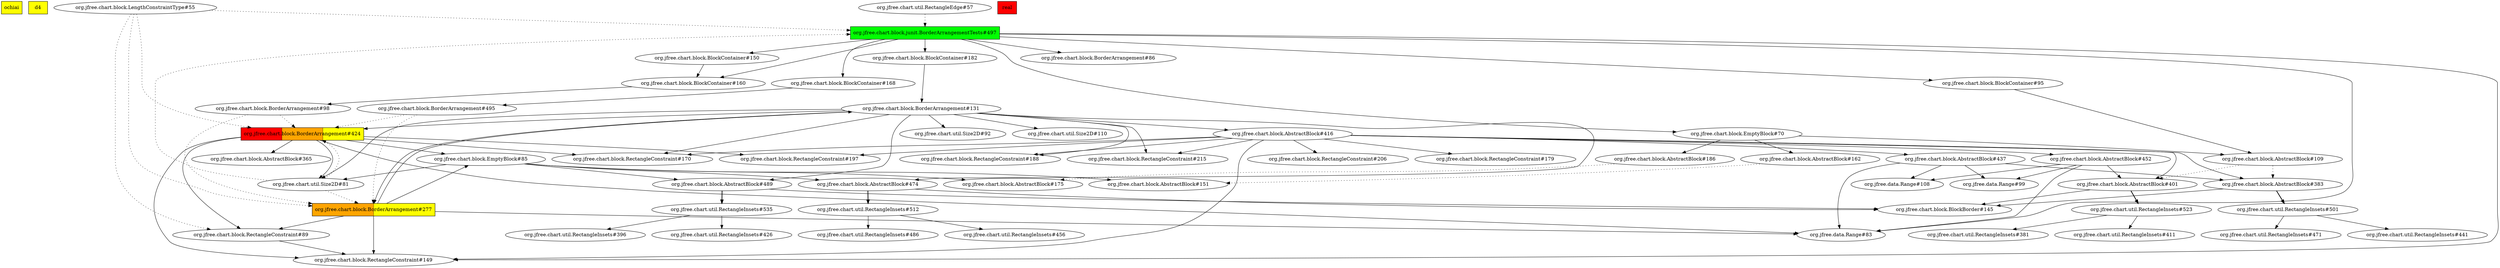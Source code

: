 digraph enhanced {
	"ochiai" [style=striped shape=box fillcolor="yellow"];
	"d4" [style=striped shape=box fillcolor="yellow"];
	"org.jfree.chart.block.junit.BorderArrangementTests#497" [style=striped shape=box fillcolor="green"];
	"org.jfree.chart.block.BorderArrangement#424" [style=striped shape=box fillcolor="red:orange:yellow"];
	"real" [style=striped shape=box fillcolor="red"];
	"org.jfree.chart.block.BorderArrangement#277" [style=striped shape=box fillcolor="orange:yellow"];
	"org.jfree.chart.util.RectangleInsets#535" -> "org.jfree.chart.util.RectangleInsets#396";
	"org.jfree.chart.block.AbstractBlock#474" -> "org.jfree.chart.util.RectangleInsets#512" [style=bold];
	"org.jfree.chart.block.BorderArrangement#424" -> "org.jfree.chart.block.EmptyBlock#85";
	"org.jfree.chart.block.BorderArrangement#277" -> "org.jfree.chart.block.EmptyBlock#85";
	"org.jfree.chart.block.junit.BorderArrangementTests#497" -> "org.jfree.chart.block.BlockContainer#182";
	"org.jfree.chart.block.LengthConstraintType#55" -> "org.jfree.chart.block.junit.BorderArrangementTests#497" [style=dotted];
	"org.jfree.chart.util.Size2D#81" -> "org.jfree.chart.block.junit.BorderArrangementTests#497" [style=dotted];
	"org.jfree.chart.util.RectangleEdge#57" -> "org.jfree.chart.block.junit.BorderArrangementTests#497" [style=dotted];
	"org.jfree.chart.block.AbstractBlock#416" -> "org.jfree.chart.block.RectangleConstraint#206";
	"org.jfree.chart.util.RectangleInsets#501" -> "org.jfree.chart.util.RectangleInsets#471";
	"org.jfree.chart.block.BorderArrangement#131" -> "org.jfree.chart.util.Size2D#81";
	"org.jfree.chart.block.EmptyBlock#85" -> "org.jfree.chart.util.Size2D#81";
	"org.jfree.chart.block.BorderArrangement#424" -> "org.jfree.chart.util.Size2D#81";
	"org.jfree.chart.block.AbstractBlock#416" -> "org.jfree.chart.block.AbstractBlock#452";
	"org.jfree.chart.block.EmptyBlock#85" -> "org.jfree.chart.block.AbstractBlock#175";
	"org.jfree.chart.block.AbstractBlock#186" -> "org.jfree.chart.block.AbstractBlock#175" [style=dotted];
	"org.jfree.chart.util.RectangleInsets#535" -> "org.jfree.chart.util.RectangleInsets#426";
	"org.jfree.chart.block.LengthConstraintType#55" -> "org.jfree.chart.block.BorderArrangement#424" [style=dotted];
	"org.jfree.chart.block.BorderArrangement#131" -> "org.jfree.chart.block.BorderArrangement#424";
	"org.jfree.chart.block.BorderArrangement#98" -> "org.jfree.chart.block.BorderArrangement#424" [style=dotted];
	"org.jfree.chart.util.Size2D#81" -> "org.jfree.chart.block.BorderArrangement#424" [style=dotted];
	"org.jfree.chart.block.BorderArrangement#495" -> "org.jfree.chart.block.BorderArrangement#424" [style=dotted];
	"org.jfree.chart.block.BorderArrangement#131" -> "org.jfree.chart.block.AbstractBlock#416";
	"org.jfree.chart.block.AbstractBlock#383" -> "org.jfree.chart.block.BlockBorder#145";
	"org.jfree.chart.block.AbstractBlock#474" -> "org.jfree.chart.block.BlockBorder#145";
	"org.jfree.chart.block.AbstractBlock#401" -> "org.jfree.chart.block.BlockBorder#145";
	"org.jfree.chart.block.AbstractBlock#489" -> "org.jfree.chart.block.BlockBorder#145";
	"org.jfree.chart.block.junit.BorderArrangementTests#497" -> "org.jfree.chart.block.EmptyBlock#70";
	"org.jfree.chart.block.BlockContainer#160" -> "org.jfree.chart.block.BorderArrangement#98";
	"org.jfree.chart.block.AbstractBlock#452" -> "org.jfree.data.Range#108";
	"org.jfree.chart.block.AbstractBlock#437" -> "org.jfree.data.Range#108";
	"org.jfree.chart.block.AbstractBlock#383" -> "org.jfree.chart.util.RectangleInsets#501" [style=bold];
	"org.jfree.chart.block.BorderArrangement#424" -> "org.jfree.chart.block.RectangleConstraint#197";
	"org.jfree.chart.block.AbstractBlock#416" -> "org.jfree.chart.block.RectangleConstraint#197";
	"org.jfree.chart.util.RectangleInsets#523" -> "org.jfree.chart.util.RectangleInsets#381";
	"org.jfree.chart.block.EmptyBlock#70" -> "org.jfree.chart.block.AbstractBlock#162";
	"org.jfree.chart.block.BorderArrangement#131" -> "org.jfree.chart.util.Size2D#92";
	"org.jfree.chart.block.BlockContainer#182" -> "org.jfree.chart.block.BorderArrangement#131";
	"org.jfree.chart.block.BorderArrangement#277" -> "org.jfree.chart.block.BorderArrangement#131";
	"org.jfree.chart.block.BorderArrangement#424" -> "org.jfree.chart.block.AbstractBlock#365";
	"org.jfree.chart.block.BorderArrangement#131" -> "org.jfree.chart.block.AbstractBlock#489";
	"org.jfree.chart.block.EmptyBlock#85" -> "org.jfree.chart.block.AbstractBlock#489";
	"org.jfree.chart.block.AbstractBlock#452" -> "org.jfree.chart.block.AbstractBlock#401";
	"org.jfree.chart.block.AbstractBlock#416" -> "org.jfree.chart.block.AbstractBlock#401";
	"org.jfree.chart.block.AbstractBlock#109" -> "org.jfree.chart.block.AbstractBlock#401" [style=dotted];
	"org.jfree.chart.block.junit.BorderArrangementTests#497" -> "org.jfree.chart.block.BlockContainer#95";
	"org.jfree.chart.block.BlockContainer#168" -> "org.jfree.chart.block.BorderArrangement#495";
	"org.jfree.chart.block.BorderArrangement#131" -> "org.jfree.chart.util.Size2D#110";
	"org.jfree.chart.block.junit.BorderArrangementTests#497" -> "org.jfree.chart.block.BorderArrangement#86";
	"org.jfree.chart.block.BorderArrangement#131" -> "org.jfree.chart.block.RectangleConstraint#188";
	"org.jfree.chart.block.AbstractBlock#416" -> "org.jfree.chart.block.RectangleConstraint#188";
	"org.jfree.chart.util.RectangleInsets#523" -> "org.jfree.chart.util.RectangleInsets#411";
	"org.jfree.chart.util.RectangleInsets#512" -> "org.jfree.chart.util.RectangleInsets#456";
	"org.jfree.chart.block.junit.BorderArrangementTests#497" -> "org.jfree.chart.block.BlockContainer#160";
	"org.jfree.chart.block.BlockContainer#150" -> "org.jfree.chart.block.BlockContainer#160";
	"org.jfree.chart.block.AbstractBlock#489" -> "org.jfree.chart.util.RectangleInsets#535" [style=bold];
	"org.jfree.chart.block.AbstractBlock#452" -> "org.jfree.data.Range#99";
	"org.jfree.chart.block.AbstractBlock#437" -> "org.jfree.data.Range#99";
	"org.jfree.chart.block.LengthConstraintType#55" -> "org.jfree.chart.block.RectangleConstraint#89" [style=dotted];
	"org.jfree.chart.block.BorderArrangement#424" -> "org.jfree.chart.block.RectangleConstraint#89";
	"org.jfree.chart.block.BorderArrangement#277" -> "org.jfree.chart.block.RectangleConstraint#89";
	"org.jfree.chart.block.junit.BorderArrangementTests#497" -> "org.jfree.chart.block.RectangleConstraint#149";
	"org.jfree.chart.block.RectangleConstraint#89" -> "org.jfree.chart.block.RectangleConstraint#149";
	"org.jfree.chart.block.BorderArrangement#424" -> "org.jfree.chart.block.RectangleConstraint#149";
	"org.jfree.chart.block.AbstractBlock#416" -> "org.jfree.chart.block.RectangleConstraint#149";
	"org.jfree.chart.block.BorderArrangement#277" -> "org.jfree.chart.block.RectangleConstraint#149";
	"org.jfree.chart.block.AbstractBlock#162" -> "org.jfree.chart.block.AbstractBlock#151" [style=dotted];
	"org.jfree.chart.block.EmptyBlock#85" -> "org.jfree.chart.block.AbstractBlock#151";
	"org.jfree.chart.block.BorderArrangement#131" -> "org.jfree.chart.block.AbstractBlock#474";
	"org.jfree.chart.block.EmptyBlock#85" -> "org.jfree.chart.block.AbstractBlock#474";
	"org.jfree.chart.block.junit.BorderArrangementTests#497" -> "org.jfree.chart.block.BlockContainer#168";
	"org.jfree.chart.block.AbstractBlock#416" -> "org.jfree.chart.block.AbstractBlock#437";
	"org.jfree.chart.util.RectangleInsets#501" -> "org.jfree.chart.util.RectangleInsets#441";
	"org.jfree.chart.util.RectangleInsets#512" -> "org.jfree.chart.util.RectangleInsets#486";
	"org.jfree.chart.block.AbstractBlock#452" -> "org.jfree.data.Range#83";
	"org.jfree.chart.block.junit.BorderArrangementTests#497" -> "org.jfree.data.Range#83";
	"org.jfree.chart.block.BorderArrangement#424" -> "org.jfree.data.Range#83";
	"org.jfree.chart.block.BorderArrangement#277" -> "org.jfree.data.Range#83";
	"org.jfree.chart.block.AbstractBlock#437" -> "org.jfree.data.Range#83";
	"org.jfree.chart.block.BorderArrangement#131" -> "org.jfree.chart.block.RectangleConstraint#170";
	"org.jfree.chart.block.BorderArrangement#424" -> "org.jfree.chart.block.RectangleConstraint#170";
	"org.jfree.chart.block.AbstractBlock#416" -> "org.jfree.chart.block.RectangleConstraint#170";
	"org.jfree.chart.block.AbstractBlock#401" -> "org.jfree.chart.util.RectangleInsets#523" [style=bold];
	"org.jfree.chart.block.AbstractBlock#416" -> "org.jfree.chart.block.RectangleConstraint#179";
	"org.jfree.chart.block.BorderArrangement#131" -> "org.jfree.chart.block.RectangleConstraint#215";
	"org.jfree.chart.block.AbstractBlock#416" -> "org.jfree.chart.block.RectangleConstraint#215";
	"org.jfree.chart.block.AbstractBlock#416" -> "org.jfree.chart.block.AbstractBlock#383";
	"org.jfree.chart.block.AbstractBlock#109" -> "org.jfree.chart.block.AbstractBlock#383" [style=dotted];
	"org.jfree.chart.block.AbstractBlock#437" -> "org.jfree.chart.block.AbstractBlock#383";
	"org.jfree.chart.block.EmptyBlock#70" -> "org.jfree.chart.block.AbstractBlock#186";
	"org.jfree.chart.block.junit.BorderArrangementTests#497" -> "org.jfree.chart.block.BlockContainer#150";
	"org.jfree.chart.block.EmptyBlock#70" -> "org.jfree.chart.block.AbstractBlock#109";
	"org.jfree.chart.block.BlockContainer#95" -> "org.jfree.chart.block.AbstractBlock#109";
	"org.jfree.chart.block.LengthConstraintType#55" -> "org.jfree.chart.block.BorderArrangement#277" [style=dotted];
	"org.jfree.chart.block.BorderArrangement#131" -> "org.jfree.chart.block.BorderArrangement#277";
	"org.jfree.chart.block.BorderArrangement#98" -> "org.jfree.chart.block.BorderArrangement#277" [style=dotted];
	"org.jfree.chart.util.Size2D#81" -> "org.jfree.chart.block.BorderArrangement#277" [style=dotted];
	"org.jfree.chart.block.BorderArrangement#495" -> "org.jfree.chart.block.BorderArrangement#277" [style=dotted];
}
